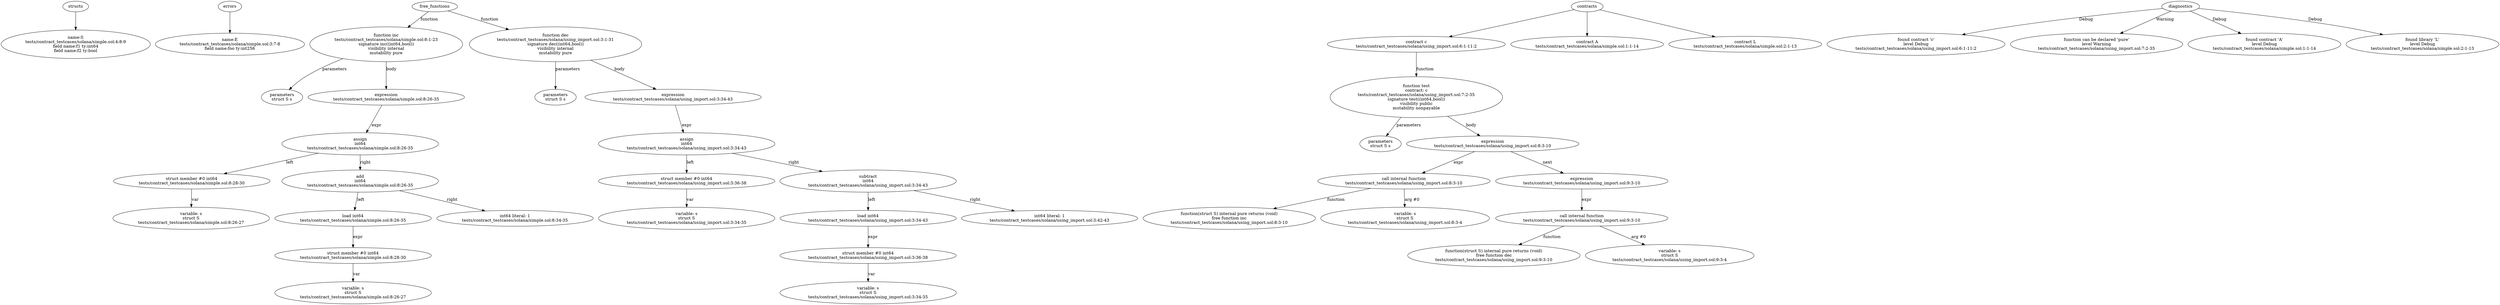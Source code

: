strict digraph "tests/contract_testcases/solana/using_import.sol" {
	S [label="name:S\ntests/contract_testcases/solana/simple.sol:4:8-9\nfield name:f1 ty:int64\nfield name:f2 ty:bool"]
	E [label="name:E\ntests/contract_testcases/solana/simple.sol:3:7-8\nfield name:foo ty:int256"]
	inc [label="function inc\ntests/contract_testcases/solana/simple.sol:8:1-23\nsignature inc((int64,bool))\nvisibility internal\nmutability pure"]
	parameters [label="parameters\nstruct S s"]
	expr [label="expression\ntests/contract_testcases/solana/simple.sol:8:26-35"]
	assign [label="assign\nint64\ntests/contract_testcases/solana/simple.sol:8:26-35"]
	structmember [label="struct member #0 int64\ntests/contract_testcases/solana/simple.sol:8:28-30"]
	variable [label="variable: s\nstruct S\ntests/contract_testcases/solana/simple.sol:8:26-27"]
	add [label="add\nint64\ntests/contract_testcases/solana/simple.sol:8:26-35"]
	load [label="load int64\ntests/contract_testcases/solana/simple.sol:8:26-35"]
	structmember_13 [label="struct member #0 int64\ntests/contract_testcases/solana/simple.sol:8:28-30"]
	variable_14 [label="variable: s\nstruct S\ntests/contract_testcases/solana/simple.sol:8:26-27"]
	number_literal [label="int64 literal: 1\ntests/contract_testcases/solana/simple.sol:8:34-35"]
	dec [label="function dec\ntests/contract_testcases/solana/using_import.sol:3:1-31\nsignature dec((int64,bool))\nvisibility internal\nmutability pure"]
	parameters_17 [label="parameters\nstruct S s"]
	expr_18 [label="expression\ntests/contract_testcases/solana/using_import.sol:3:34-43"]
	assign_19 [label="assign\nint64\ntests/contract_testcases/solana/using_import.sol:3:34-43"]
	structmember_20 [label="struct member #0 int64\ntests/contract_testcases/solana/using_import.sol:3:36-38"]
	variable_21 [label="variable: s\nstruct S\ntests/contract_testcases/solana/using_import.sol:3:34-35"]
	subtract [label="subtract\nint64\ntests/contract_testcases/solana/using_import.sol:3:34-43"]
	load_23 [label="load int64\ntests/contract_testcases/solana/using_import.sol:3:34-43"]
	structmember_24 [label="struct member #0 int64\ntests/contract_testcases/solana/using_import.sol:3:36-38"]
	variable_25 [label="variable: s\nstruct S\ntests/contract_testcases/solana/using_import.sol:3:34-35"]
	number_literal_26 [label="int64 literal: 1\ntests/contract_testcases/solana/using_import.sol:3:42-43"]
	contract [label="contract c\ntests/contract_testcases/solana/using_import.sol:6:1-11:2"]
	test [label="function test\ncontract: c\ntests/contract_testcases/solana/using_import.sol:7:2-35\nsignature test((int64,bool))\nvisibility public\nmutability nonpayable"]
	parameters_30 [label="parameters\nstruct S s"]
	expr_31 [label="expression\ntests/contract_testcases/solana/using_import.sol:8:3-10"]
	call_internal_function [label="call internal function\ntests/contract_testcases/solana/using_import.sol:8:3-10"]
	internal_function [label="function(struct S) internal pure returns (void)\nfree function inc\ntests/contract_testcases/solana/using_import.sol:8:3-10"]
	variable_34 [label="variable: s\nstruct S\ntests/contract_testcases/solana/using_import.sol:8:3-4"]
	expr_35 [label="expression\ntests/contract_testcases/solana/using_import.sol:9:3-10"]
	call_internal_function_36 [label="call internal function\ntests/contract_testcases/solana/using_import.sol:9:3-10"]
	internal_function_37 [label="function(struct S) internal pure returns (void)\nfree function dec\ntests/contract_testcases/solana/using_import.sol:9:3-10"]
	variable_38 [label="variable: s\nstruct S\ntests/contract_testcases/solana/using_import.sol:9:3-4"]
	contract_39 [label="contract A\ntests/contract_testcases/solana/simple.sol:1:1-14"]
	contract_40 [label="contract L\ntests/contract_testcases/solana/simple.sol:2:1-13"]
	diagnostic [label="found contract 'c'\nlevel Debug\ntests/contract_testcases/solana/using_import.sol:6:1-11:2"]
	diagnostic_43 [label="function can be declared 'pure'\nlevel Warning\ntests/contract_testcases/solana/using_import.sol:7:2-35"]
	diagnostic_44 [label="found contract 'A'\nlevel Debug\ntests/contract_testcases/solana/simple.sol:1:1-14"]
	diagnostic_45 [label="found library 'L'\nlevel Debug\ntests/contract_testcases/solana/simple.sol:2:1-13"]
	structs -> S
	errors -> E
	free_functions -> inc [label="function"]
	inc -> parameters [label="parameters"]
	inc -> expr [label="body"]
	expr -> assign [label="expr"]
	assign -> structmember [label="left"]
	structmember -> variable [label="var"]
	assign -> add [label="right"]
	add -> load [label="left"]
	load -> structmember_13 [label="expr"]
	structmember_13 -> variable_14 [label="var"]
	add -> number_literal [label="right"]
	free_functions -> dec [label="function"]
	dec -> parameters_17 [label="parameters"]
	dec -> expr_18 [label="body"]
	expr_18 -> assign_19 [label="expr"]
	assign_19 -> structmember_20 [label="left"]
	structmember_20 -> variable_21 [label="var"]
	assign_19 -> subtract [label="right"]
	subtract -> load_23 [label="left"]
	load_23 -> structmember_24 [label="expr"]
	structmember_24 -> variable_25 [label="var"]
	subtract -> number_literal_26 [label="right"]
	contracts -> contract
	contract -> test [label="function"]
	test -> parameters_30 [label="parameters"]
	test -> expr_31 [label="body"]
	expr_31 -> call_internal_function [label="expr"]
	call_internal_function -> internal_function [label="function"]
	call_internal_function -> variable_34 [label="arg #0"]
	expr_31 -> expr_35 [label="next"]
	expr_35 -> call_internal_function_36 [label="expr"]
	call_internal_function_36 -> internal_function_37 [label="function"]
	call_internal_function_36 -> variable_38 [label="arg #0"]
	contracts -> contract_39
	contracts -> contract_40
	diagnostics -> diagnostic [label="Debug"]
	diagnostics -> diagnostic_43 [label="Warning"]
	diagnostics -> diagnostic_44 [label="Debug"]
	diagnostics -> diagnostic_45 [label="Debug"]
}
